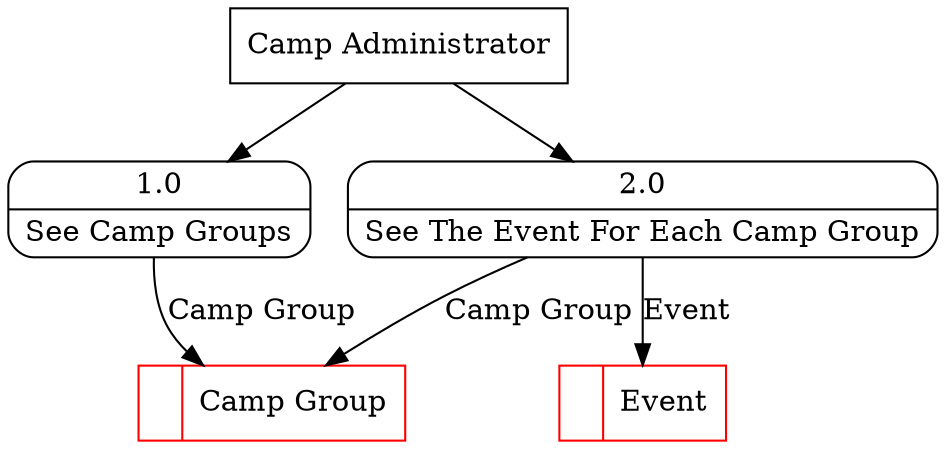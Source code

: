 digraph dfd2{ 
node[shape=record]
200 [label="<f0>  |<f1> Camp Group " color=red];
201 [label="<f0>  |<f1> Event " color=red];
202 [label="Camp Administrator" shape=box];
203 [label="{<f0> 1.0|<f1> See Camp Groups }" shape=Mrecord];
204 [label="{<f0> 2.0|<f1> See The Event For Each Camp Group }" shape=Mrecord];
202 -> 203
202 -> 204
203 -> 200 [label="Camp Group"]
204 -> 201 [label="Event"]
204 -> 200 [label="Camp Group"]
}